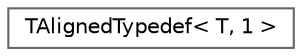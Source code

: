 digraph "Graphical Class Hierarchy"
{
 // INTERACTIVE_SVG=YES
 // LATEX_PDF_SIZE
  bgcolor="transparent";
  edge [fontname=Helvetica,fontsize=10,labelfontname=Helvetica,labelfontsize=10];
  node [fontname=Helvetica,fontsize=10,shape=box,height=0.2,width=0.4];
  rankdir="LR";
  Node0 [id="Node000000",label="TAlignedTypedef\< T, 1 \>",height=0.2,width=0.4,color="grey40", fillcolor="white", style="filled",URL="$d7/d7e/classTAlignedTypedef_3_01T_00_011_01_4.html",tooltip=" "];
}
